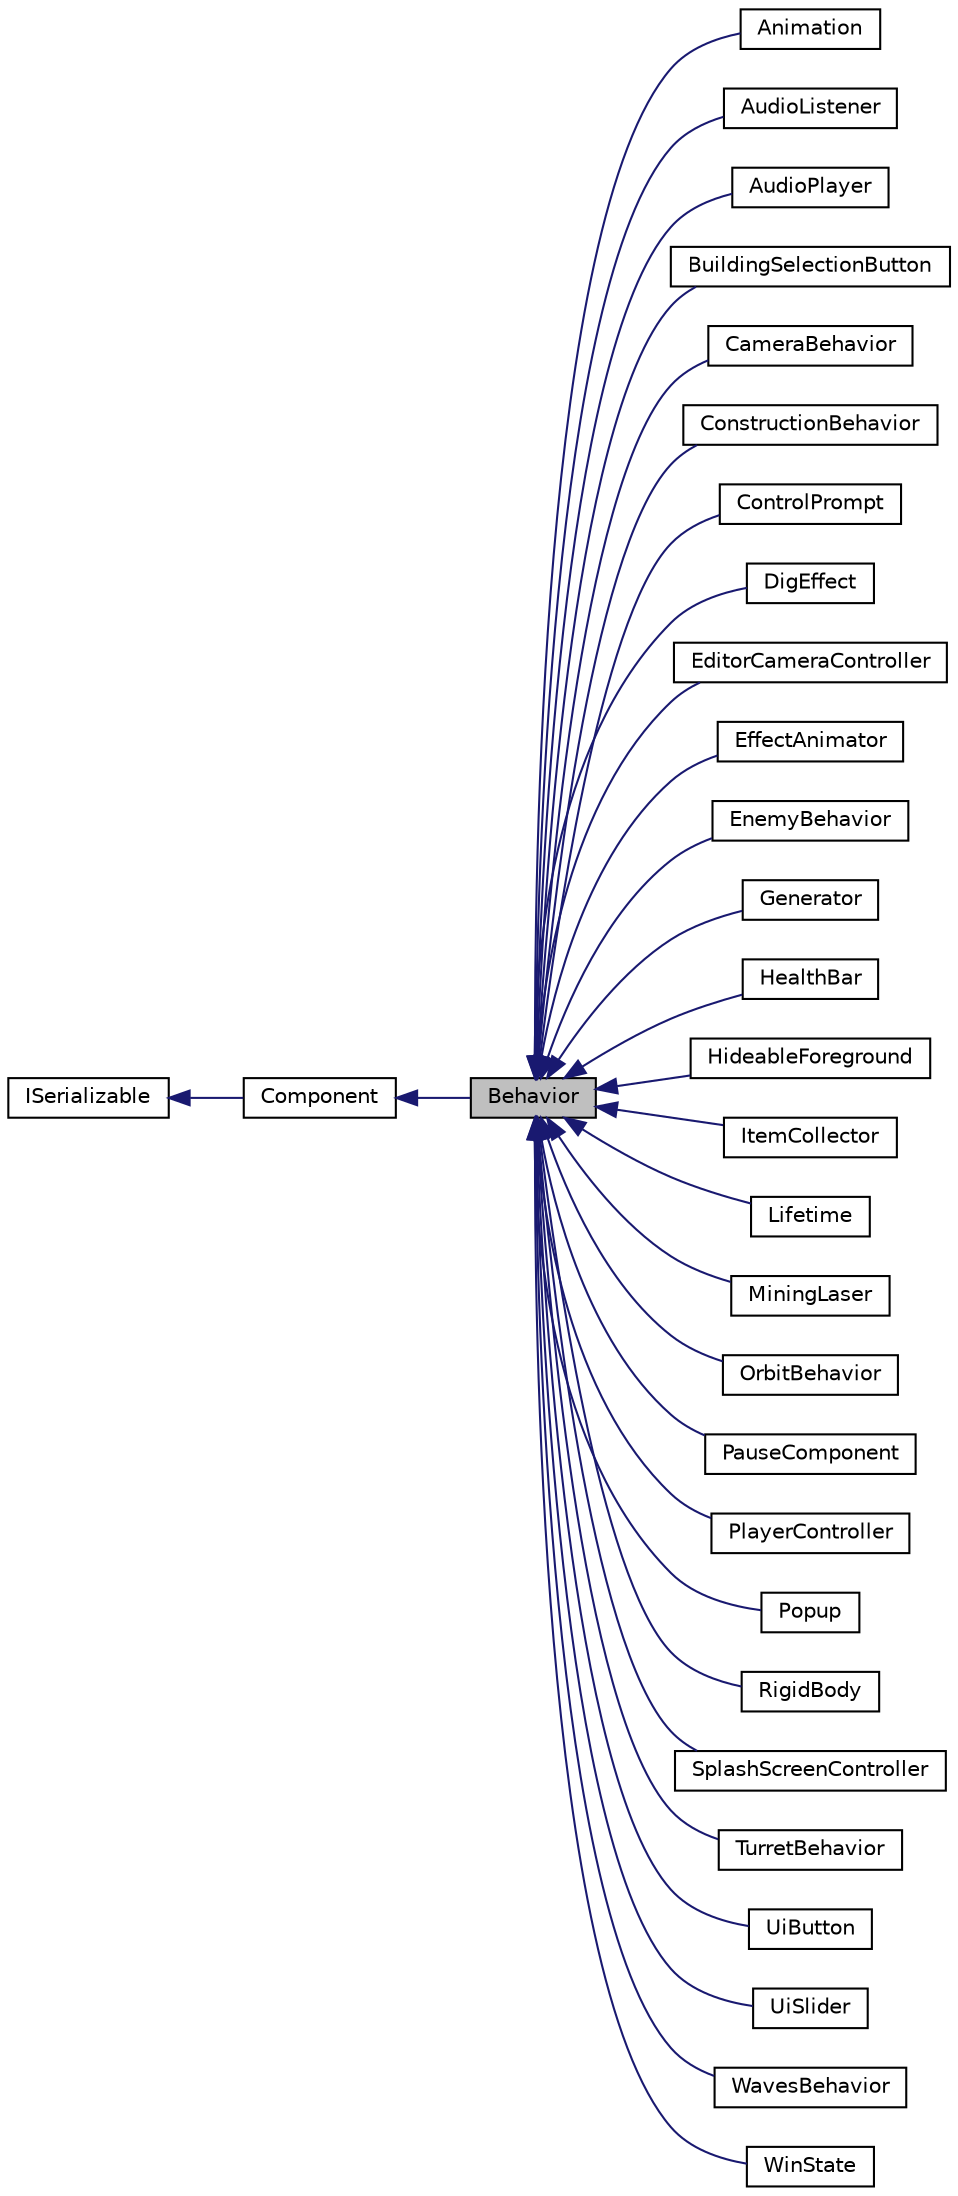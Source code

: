 digraph "Behavior"
{
 // LATEX_PDF_SIZE
  edge [fontname="Helvetica",fontsize="10",labelfontname="Helvetica",labelfontsize="10"];
  node [fontname="Helvetica",fontsize="10",shape=record];
  rankdir="LR";
  Node1 [label="Behavior",height=0.2,width=0.4,color="black", fillcolor="grey75", style="filled", fontcolor="black",tooltip=" "];
  Node2 -> Node1 [dir="back",color="midnightblue",fontsize="10",style="solid"];
  Node2 [label="Component",height=0.2,width=0.4,color="black", fillcolor="white", style="filled",URL="$classComponent.html",tooltip=" "];
  Node3 -> Node2 [dir="back",color="midnightblue",fontsize="10",style="solid"];
  Node3 [label="ISerializable",height=0.2,width=0.4,color="black", fillcolor="white", style="filled",URL="$classISerializable.html",tooltip="interface for all serializable objects"];
  Node1 -> Node4 [dir="back",color="midnightblue",fontsize="10",style="solid"];
  Node4 [label="Animation",height=0.2,width=0.4,color="black", fillcolor="white", style="filled",URL="$classAnimation.html",tooltip=" "];
  Node1 -> Node5 [dir="back",color="midnightblue",fontsize="10",style="solid"];
  Node5 [label="AudioListener",height=0.2,width=0.4,color="black", fillcolor="white", style="filled",URL="$classAudioListener.html",tooltip="component that picks up spatial audio"];
  Node1 -> Node6 [dir="back",color="midnightblue",fontsize="10",style="solid"];
  Node6 [label="AudioPlayer",height=0.2,width=0.4,color="black", fillcolor="white", style="filled",URL="$classAudioPlayer.html",tooltip="Component that can play audio."];
  Node1 -> Node7 [dir="back",color="midnightblue",fontsize="10",style="solid"];
  Node7 [label="BuildingSelectionButton",height=0.2,width=0.4,color="black", fillcolor="white", style="filled",URL="$classBuildingSelectionButton.html",tooltip="button that selects which building the ConstructionManager should place"];
  Node1 -> Node8 [dir="back",color="midnightblue",fontsize="10",style="solid"];
  Node8 [label="CameraBehavior",height=0.2,width=0.4,color="black", fillcolor="white", style="filled",URL="$classCameraBehavior.html",tooltip=" "];
  Node1 -> Node9 [dir="back",color="midnightblue",fontsize="10",style="solid"];
  Node9 [label="ConstructionBehavior",height=0.2,width=0.4,color="black", fillcolor="white", style="filled",URL="$classConstructionBehavior.html",tooltip="Component that handles the construction of towers and modification of terrain."];
  Node1 -> Node10 [dir="back",color="midnightblue",fontsize="10",style="solid"];
  Node10 [label="ControlPrompt",height=0.2,width=0.4,color="black", fillcolor="white", style="filled",URL="$classControlPrompt.html",tooltip="Displays a control prompt for an ActionReference."];
  Node1 -> Node11 [dir="back",color="midnightblue",fontsize="10",style="solid"];
  Node11 [label="DigEffect",height=0.2,width=0.4,color="black", fillcolor="white", style="filled",URL="$classDigEffect.html",tooltip="Behavior class for the dig particle effect."];
  Node1 -> Node12 [dir="back",color="midnightblue",fontsize="10",style="solid"];
  Node12 [label="EditorCameraController",height=0.2,width=0.4,color="black", fillcolor="white", style="filled",URL="$classEditorCameraController.html",tooltip="controls the camera while in the editor"];
  Node1 -> Node13 [dir="back",color="midnightblue",fontsize="10",style="solid"];
  Node13 [label="EffectAnimator",height=0.2,width=0.4,color="black", fillcolor="white", style="filled",URL="$classEffectAnimator.html",tooltip="Component that can play audio."];
  Node1 -> Node14 [dir="back",color="midnightblue",fontsize="10",style="solid"];
  Node14 [label="EnemyBehavior",height=0.2,width=0.4,color="black", fillcolor="white", style="filled",URL="$classEnemyBehavior.html",tooltip=" "];
  Node1 -> Node15 [dir="back",color="midnightblue",fontsize="10",style="solid"];
  Node15 [label="Generator",height=0.2,width=0.4,color="black", fillcolor="white", style="filled",URL="$classGenerator.html",tooltip=" "];
  Node1 -> Node16 [dir="back",color="midnightblue",fontsize="10",style="solid"];
  Node16 [label="HealthBar",height=0.2,width=0.4,color="black", fillcolor="white", style="filled",URL="$classHealthBar.html",tooltip="health bar UI that displays offset from an Entity with a Health component"];
  Node1 -> Node17 [dir="back",color="midnightblue",fontsize="10",style="solid"];
  Node17 [label="HideableForeground",height=0.2,width=0.4,color="black", fillcolor="white", style="filled",URL="$classHideableForeground.html",tooltip="Component that hides an attached Sprite when it overlaps something."];
  Node1 -> Node18 [dir="back",color="midnightblue",fontsize="10",style="solid"];
  Node18 [label="ItemCollector",height=0.2,width=0.4,color="black", fillcolor="white", style="filled",URL="$classItemCollector.html",tooltip="Component that attracts and collects item entities in the world."];
  Node1 -> Node19 [dir="back",color="midnightblue",fontsize="10",style="solid"];
  Node19 [label="Lifetime",height=0.2,width=0.4,color="black", fillcolor="white", style="filled",URL="$classLifetime.html",tooltip="Component that destroys it's Enity after a given length of time."];
  Node1 -> Node20 [dir="back",color="midnightblue",fontsize="10",style="solid"];
  Node20 [label="MiningLaser",height=0.2,width=0.4,color="black", fillcolor="white", style="filled",URL="$classMiningLaser.html",tooltip="Digging laser controllable by an entity."];
  Node1 -> Node21 [dir="back",color="midnightblue",fontsize="10",style="solid"];
  Node21 [label="OrbitBehavior",height=0.2,width=0.4,color="black", fillcolor="white", style="filled",URL="$classOrbitBehavior.html",tooltip="This Behavior orbits the entity around a point."];
  Node1 -> Node22 [dir="back",color="midnightblue",fontsize="10",style="solid"];
  Node22 [label="PauseComponent",height=0.2,width=0.4,color="black", fillcolor="white", style="filled",URL="$classPauseComponent.html",tooltip="DESCRIPTION HERE."];
  Node1 -> Node23 [dir="back",color="midnightblue",fontsize="10",style="solid"];
  Node23 [label="PlayerController",height=0.2,width=0.4,color="black", fillcolor="white", style="filled",URL="$classPlayerController.html",tooltip=" "];
  Node1 -> Node24 [dir="back",color="midnightblue",fontsize="10",style="solid"];
  Node24 [label="Popup",height=0.2,width=0.4,color="black", fillcolor="white", style="filled",URL="$classPopup.html",tooltip="A Popup is a behavior that will show a popup when a button is pressed."];
  Node1 -> Node25 [dir="back",color="midnightblue",fontsize="10",style="solid"];
  Node25 [label="RigidBody",height=0.2,width=0.4,color="black", fillcolor="white", style="filled",URL="$classRigidBody.html",tooltip=" "];
  Node1 -> Node26 [dir="back",color="midnightblue",fontsize="10",style="solid"];
  Node26 [label="SplashScreenController",height=0.2,width=0.4,color="black", fillcolor="white", style="filled",URL="$classSplashScreenController.html",tooltip=" "];
  Node1 -> Node27 [dir="back",color="midnightblue",fontsize="10",style="solid"];
  Node27 [label="TurretBehavior",height=0.2,width=0.4,color="black", fillcolor="white", style="filled",URL="$classTurretBehavior.html",tooltip=" "];
  Node1 -> Node28 [dir="back",color="midnightblue",fontsize="10",style="solid"];
  Node28 [label="UiButton",height=0.2,width=0.4,color="black", fillcolor="white", style="filled",URL="$classUiButton.html",tooltip="Ui Button that sends an event when clicked."];
  Node1 -> Node29 [dir="back",color="midnightblue",fontsize="10",style="solid"];
  Node29 [label="UiSlider",height=0.2,width=0.4,color="black", fillcolor="white", style="filled",URL="$classUiSlider.html",tooltip="Ui Slider component."];
  Node1 -> Node30 [dir="back",color="midnightblue",fontsize="10",style="solid"];
  Node30 [label="WavesBehavior",height=0.2,width=0.4,color="black", fillcolor="white", style="filled",URL="$classWavesBehavior.html",tooltip=" "];
  Node1 -> Node31 [dir="back",color="midnightblue",fontsize="10",style="solid"];
  Node31 [label="WinState",height=0.2,width=0.4,color="black", fillcolor="white", style="filled",URL="$classWinState.html",tooltip=" "];
}
